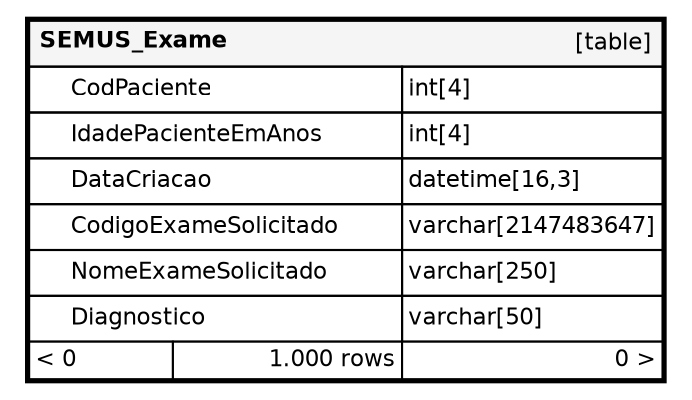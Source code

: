 digraph "SEMUS_Exame" {
  graph [
    rankdir="RL"
    bgcolor="#ffffff"
    nodesep="0.18"
    ranksep="0.46"
    fontname="Helvetica"
    fontsize="11"
    ration="compress"
  ];
  node [
    fontname="Helvetica"
    fontsize="11"
    shape="plaintext"
  ];
  edge [
    arrowsize="0.8"
  ];
  "SEMUS_Exame" [
   label=<
    <TABLE BORDER="2" CELLBORDER="1" CELLSPACING="0" BGCOLOR="#ffffff">
      <TR><TD COLSPAN="4"  BGCOLOR="#f5f5f5"><TABLE BORDER="0" CELLSPACING="0"><TR><TD ALIGN="LEFT"><B>SEMUS_Exame</B></TD><TD ALIGN="RIGHT">[table]</TD></TR></TABLE></TD></TR>
      <TR><TD PORT="CodPaciente" COLSPAN="2" ALIGN="LEFT"><TABLE BORDER="0" CELLSPACING="0" ALIGN="LEFT"><TR ALIGN="LEFT"><TD ALIGN="LEFT" FIXEDSIZE="TRUE" WIDTH="15" HEIGHT="16"></TD><TD ALIGN="LEFT" FIXEDSIZE="TRUE" WIDTH="158" HEIGHT="16">CodPaciente</TD></TR></TABLE></TD><TD PORT="CodPaciente.type" ALIGN="LEFT">int[4]</TD></TR>
      <TR><TD PORT="IdadePacienteEmAnos" COLSPAN="2" ALIGN="LEFT"><TABLE BORDER="0" CELLSPACING="0" ALIGN="LEFT"><TR ALIGN="LEFT"><TD ALIGN="LEFT" FIXEDSIZE="TRUE" WIDTH="15" HEIGHT="16"></TD><TD ALIGN="LEFT" FIXEDSIZE="TRUE" WIDTH="158" HEIGHT="16">IdadePacienteEmAnos</TD></TR></TABLE></TD><TD PORT="IdadePacienteEmAnos.type" ALIGN="LEFT">int[4]</TD></TR>
      <TR><TD PORT="DataCriacao" COLSPAN="2" ALIGN="LEFT"><TABLE BORDER="0" CELLSPACING="0" ALIGN="LEFT"><TR ALIGN="LEFT"><TD ALIGN="LEFT" FIXEDSIZE="TRUE" WIDTH="15" HEIGHT="16"></TD><TD ALIGN="LEFT" FIXEDSIZE="TRUE" WIDTH="158" HEIGHT="16">DataCriacao</TD></TR></TABLE></TD><TD PORT="DataCriacao.type" ALIGN="LEFT">datetime[16,3]</TD></TR>
      <TR><TD PORT="CodigoExameSolicitado" COLSPAN="2" ALIGN="LEFT"><TABLE BORDER="0" CELLSPACING="0" ALIGN="LEFT"><TR ALIGN="LEFT"><TD ALIGN="LEFT" FIXEDSIZE="TRUE" WIDTH="15" HEIGHT="16"></TD><TD ALIGN="LEFT" FIXEDSIZE="TRUE" WIDTH="158" HEIGHT="16">CodigoExameSolicitado</TD></TR></TABLE></TD><TD PORT="CodigoExameSolicitado.type" ALIGN="LEFT">varchar[2147483647]</TD></TR>
      <TR><TD PORT="NomeExameSolicitado" COLSPAN="2" ALIGN="LEFT"><TABLE BORDER="0" CELLSPACING="0" ALIGN="LEFT"><TR ALIGN="LEFT"><TD ALIGN="LEFT" FIXEDSIZE="TRUE" WIDTH="15" HEIGHT="16"></TD><TD ALIGN="LEFT" FIXEDSIZE="TRUE" WIDTH="158" HEIGHT="16">NomeExameSolicitado</TD></TR></TABLE></TD><TD PORT="NomeExameSolicitado.type" ALIGN="LEFT">varchar[250]</TD></TR>
      <TR><TD PORT="Diagnostico" COLSPAN="2" ALIGN="LEFT"><TABLE BORDER="0" CELLSPACING="0" ALIGN="LEFT"><TR ALIGN="LEFT"><TD ALIGN="LEFT" FIXEDSIZE="TRUE" WIDTH="15" HEIGHT="16"></TD><TD ALIGN="LEFT" FIXEDSIZE="TRUE" WIDTH="158" HEIGHT="16">Diagnostico</TD></TR></TABLE></TD><TD PORT="Diagnostico.type" ALIGN="LEFT">varchar[50]</TD></TR>
      <TR><TD ALIGN="LEFT" BGCOLOR="#ffffff">&lt; 0</TD><TD ALIGN="RIGHT" BGCOLOR="#ffffff">1.000 rows</TD><TD ALIGN="RIGHT" BGCOLOR="#ffffff">0 &gt;</TD></TR>
    </TABLE>>
    URL="tables/SEMUS_Exame.html"
    target="_top"
    tooltip="SEMUS_Exame"
  ];
}
